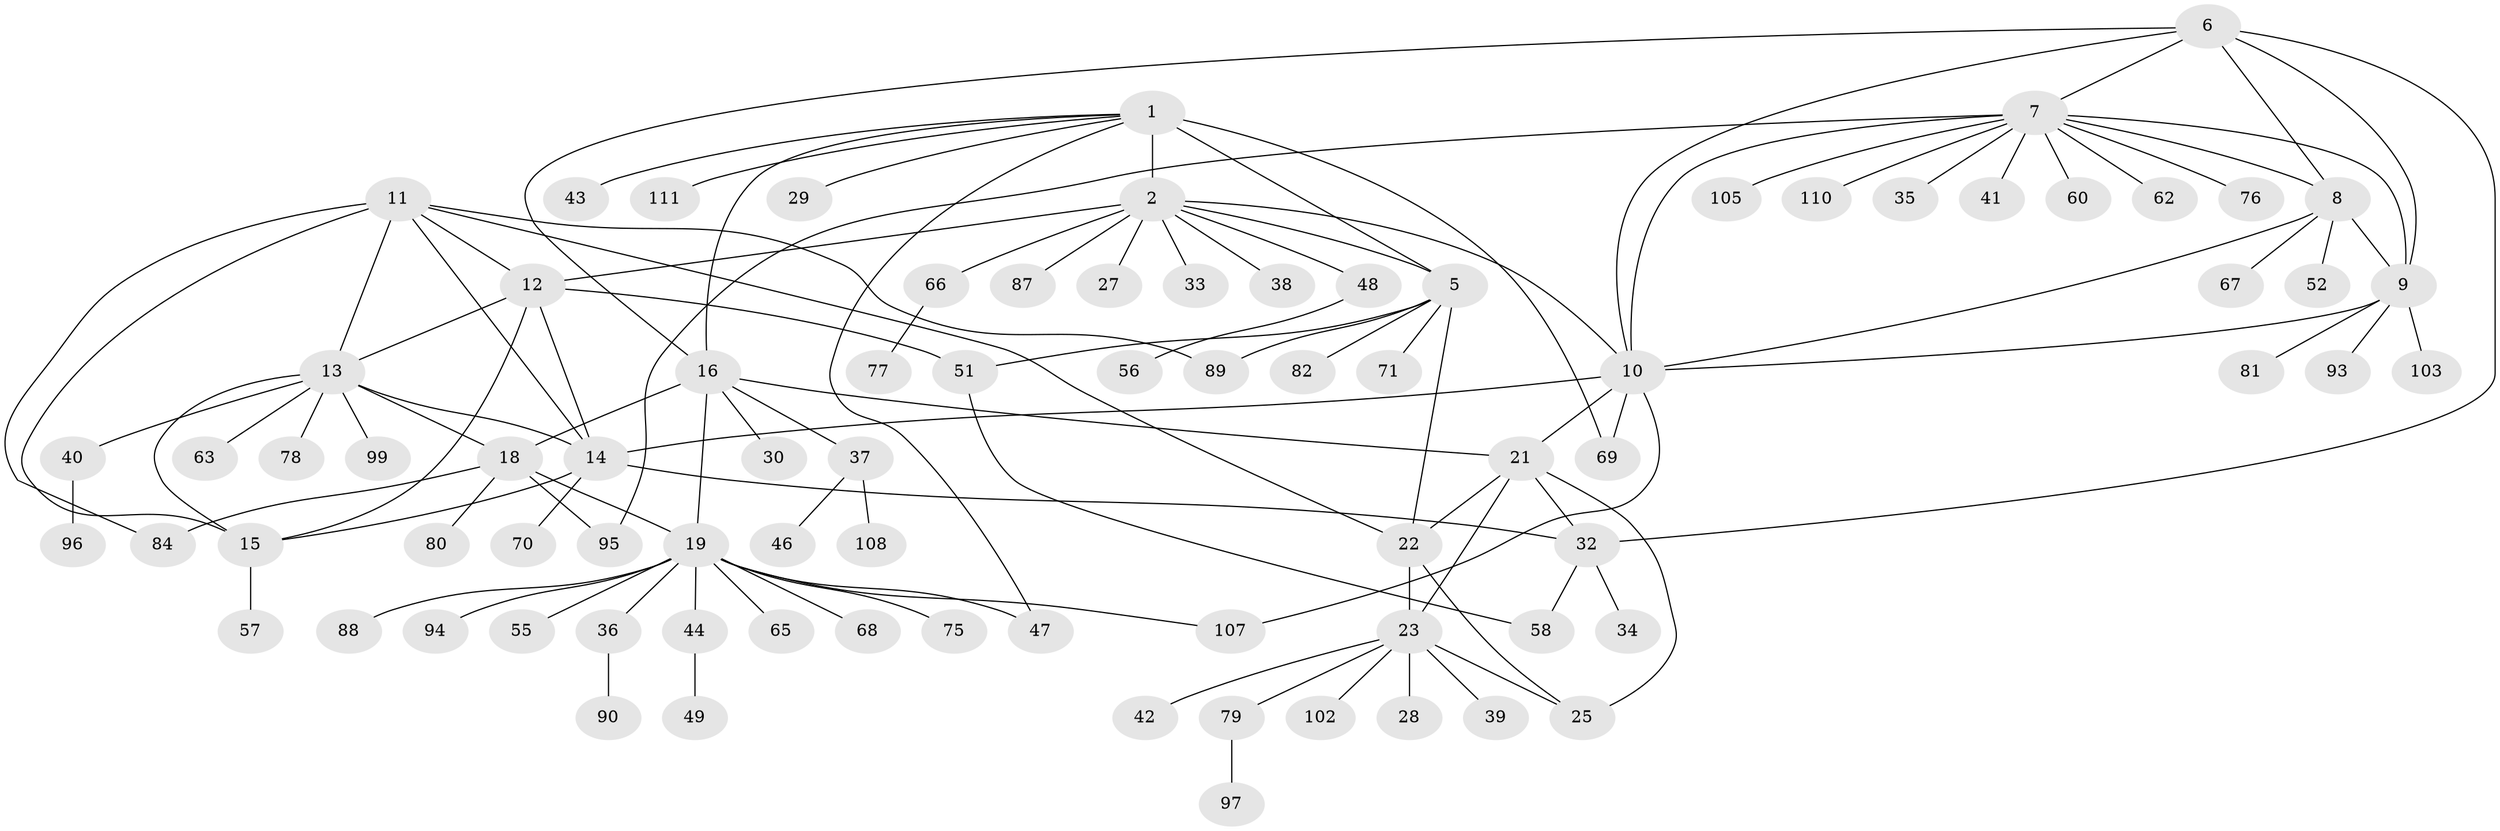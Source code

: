 // Generated by graph-tools (version 1.1) at 2025/24/03/03/25 07:24:11]
// undirected, 83 vertices, 115 edges
graph export_dot {
graph [start="1"]
  node [color=gray90,style=filled];
  1 [super="+4"];
  2 [super="+3"];
  5 [super="+83"];
  6 [super="+54"];
  7 [super="+92"];
  8 [super="+85"];
  9 [super="+74"];
  10 [super="+64"];
  11 [super="+61"];
  12 [super="+72"];
  13 [super="+50"];
  14 [super="+26"];
  15 [super="+59"];
  16 [super="+17"];
  18 [super="+31"];
  19 [super="+20"];
  21 [super="+45"];
  22 [super="+101"];
  23 [super="+24"];
  25 [super="+106"];
  27;
  28 [super="+73"];
  29;
  30;
  32 [super="+98"];
  33;
  34;
  35;
  36 [super="+86"];
  37 [super="+109"];
  38;
  39 [super="+53"];
  40;
  41;
  42;
  43;
  44;
  46;
  47;
  48;
  49 [super="+100"];
  51;
  52;
  55;
  56;
  57;
  58;
  60;
  62;
  63;
  65;
  66;
  67;
  68;
  69;
  70;
  71;
  75 [super="+91"];
  76;
  77 [super="+112"];
  78;
  79 [super="+104"];
  80;
  81;
  82;
  84;
  87;
  88;
  89;
  90;
  93;
  94;
  95;
  96;
  97;
  99;
  102;
  103;
  105;
  107;
  108;
  110;
  111;
  1 -- 2 [weight=4];
  1 -- 5 [weight=2];
  1 -- 43;
  1 -- 47;
  1 -- 69;
  1 -- 111;
  1 -- 29;
  1 -- 16;
  2 -- 5 [weight=2];
  2 -- 10;
  2 -- 27;
  2 -- 33;
  2 -- 66;
  2 -- 38;
  2 -- 12;
  2 -- 48;
  2 -- 87;
  5 -- 22;
  5 -- 51;
  5 -- 71;
  5 -- 82;
  5 -- 89;
  6 -- 7;
  6 -- 8;
  6 -- 9;
  6 -- 10;
  6 -- 32;
  6 -- 16;
  7 -- 8;
  7 -- 9;
  7 -- 10;
  7 -- 35;
  7 -- 41;
  7 -- 60;
  7 -- 62;
  7 -- 76;
  7 -- 95;
  7 -- 105;
  7 -- 110;
  8 -- 9;
  8 -- 10;
  8 -- 52;
  8 -- 67;
  9 -- 10;
  9 -- 81;
  9 -- 103;
  9 -- 93;
  10 -- 14;
  10 -- 21 [weight=2];
  10 -- 69;
  10 -- 107;
  11 -- 12;
  11 -- 13;
  11 -- 14;
  11 -- 15;
  11 -- 22;
  11 -- 84;
  11 -- 89;
  12 -- 13;
  12 -- 14;
  12 -- 15;
  12 -- 51;
  13 -- 14;
  13 -- 15;
  13 -- 18;
  13 -- 40;
  13 -- 78;
  13 -- 99;
  13 -- 63;
  14 -- 15;
  14 -- 32;
  14 -- 70;
  15 -- 57;
  16 -- 18 [weight=2];
  16 -- 19 [weight=4];
  16 -- 37;
  16 -- 21;
  16 -- 30;
  18 -- 19 [weight=2];
  18 -- 84;
  18 -- 95;
  18 -- 80;
  19 -- 36;
  19 -- 44;
  19 -- 68;
  19 -- 88;
  19 -- 94;
  19 -- 65;
  19 -- 107;
  19 -- 75;
  19 -- 47;
  19 -- 55;
  21 -- 22;
  21 -- 23 [weight=2];
  21 -- 25;
  21 -- 32;
  22 -- 23 [weight=2];
  22 -- 25;
  23 -- 25 [weight=2];
  23 -- 39;
  23 -- 79;
  23 -- 102;
  23 -- 42;
  23 -- 28;
  32 -- 34;
  32 -- 58;
  36 -- 90;
  37 -- 46;
  37 -- 108;
  40 -- 96;
  44 -- 49;
  48 -- 56;
  51 -- 58;
  66 -- 77;
  79 -- 97;
}
